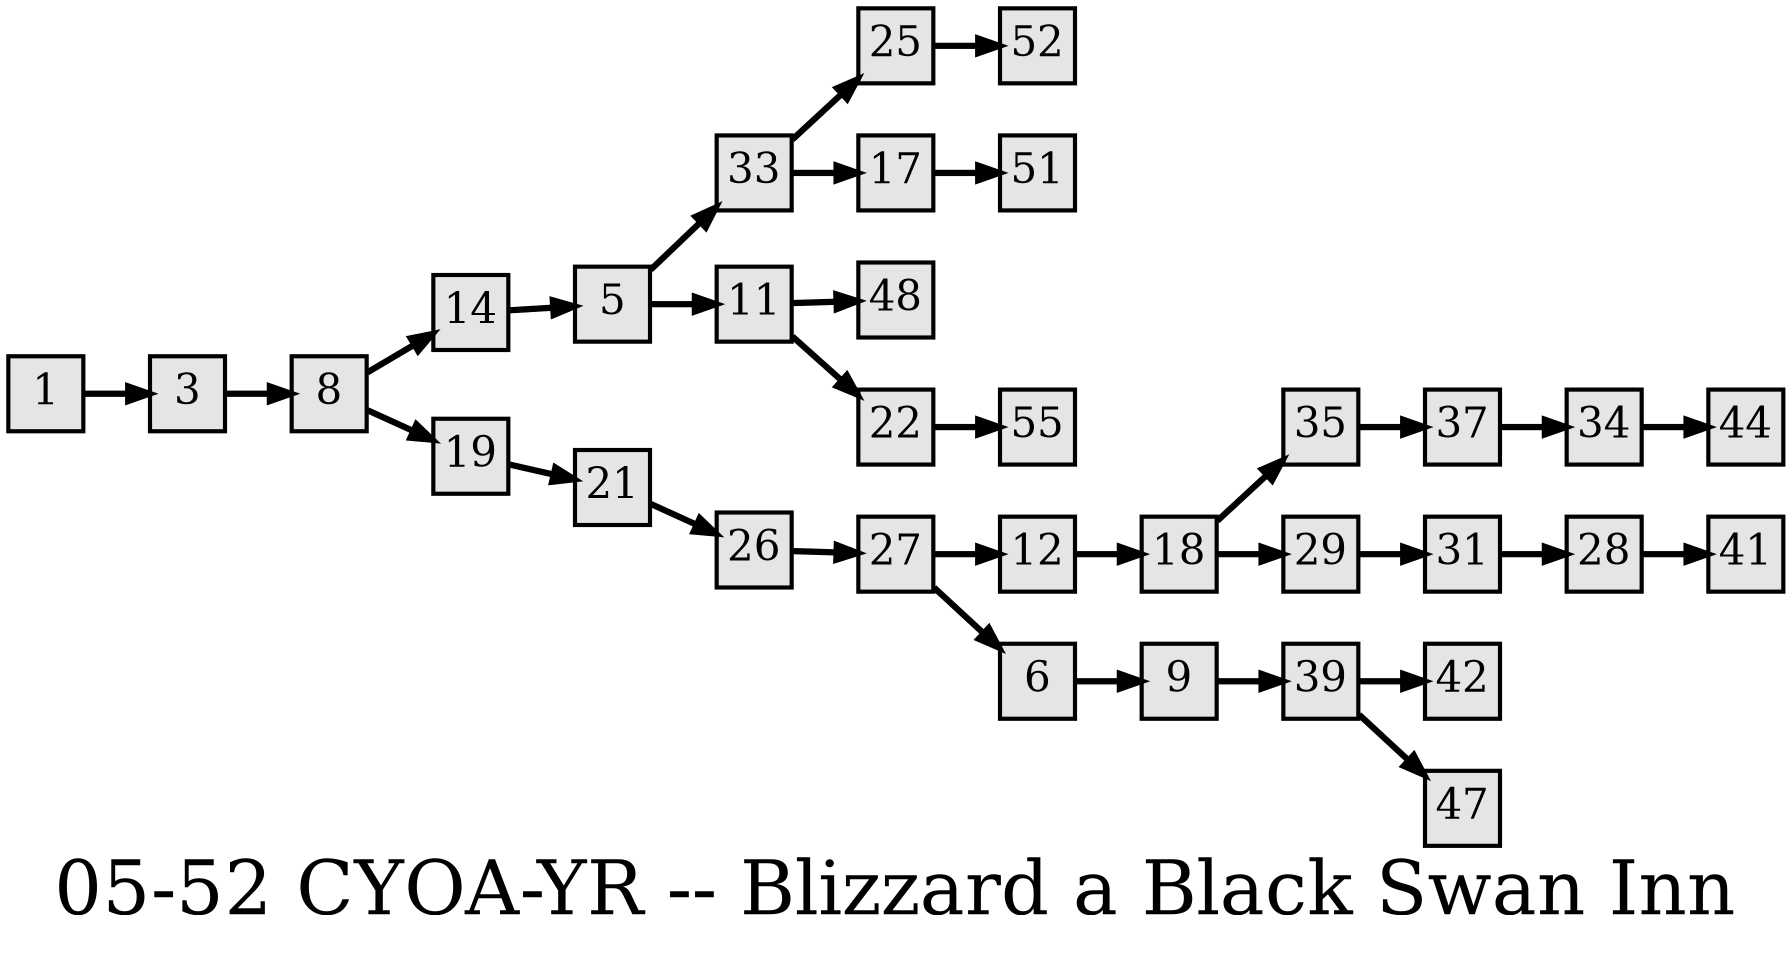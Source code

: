 digraph g{
  graph [ label="05-52 CYOA-YR -- Blizzard a Black Swan Inn" rankdir=LR, ordering=out, fontsize=36, nodesep="0.35", ranksep="0.45"];
  node  [shape=rect, penwidth=2, fontsize=20, style=filled, fillcolor=grey90, margin="0,0", labelfloat=true, regular=true, fixedsize=true];
  edge  [labelfloat=true, penwidth=3, fontsize=12];

  1 -> 3;
  3 -> 8;
  5 -> 33;
  5 -> 11;
  6 -> 9;
  8 -> 14;
  8 -> 19;
  9 -> 39;
  11 -> 48;
  11 -> 22;
  12 -> 18;
  14 -> 5;
  17 -> 51;
  18 -> 35;
  18 -> 29;
  19 -> 21;
  21 -> 26;
  22 -> 55;
  25 -> 52;
  26 -> 27;
  27 -> 12;
  27 -> 6;
  28 -> 41;
  29 -> 31;
  31 -> 28;
  33 -> 25;
  33 -> 17;
  34 -> 44;
  35 -> 37;
  37 -> 34;
  39 -> 42;
  39 -> 47;
}

